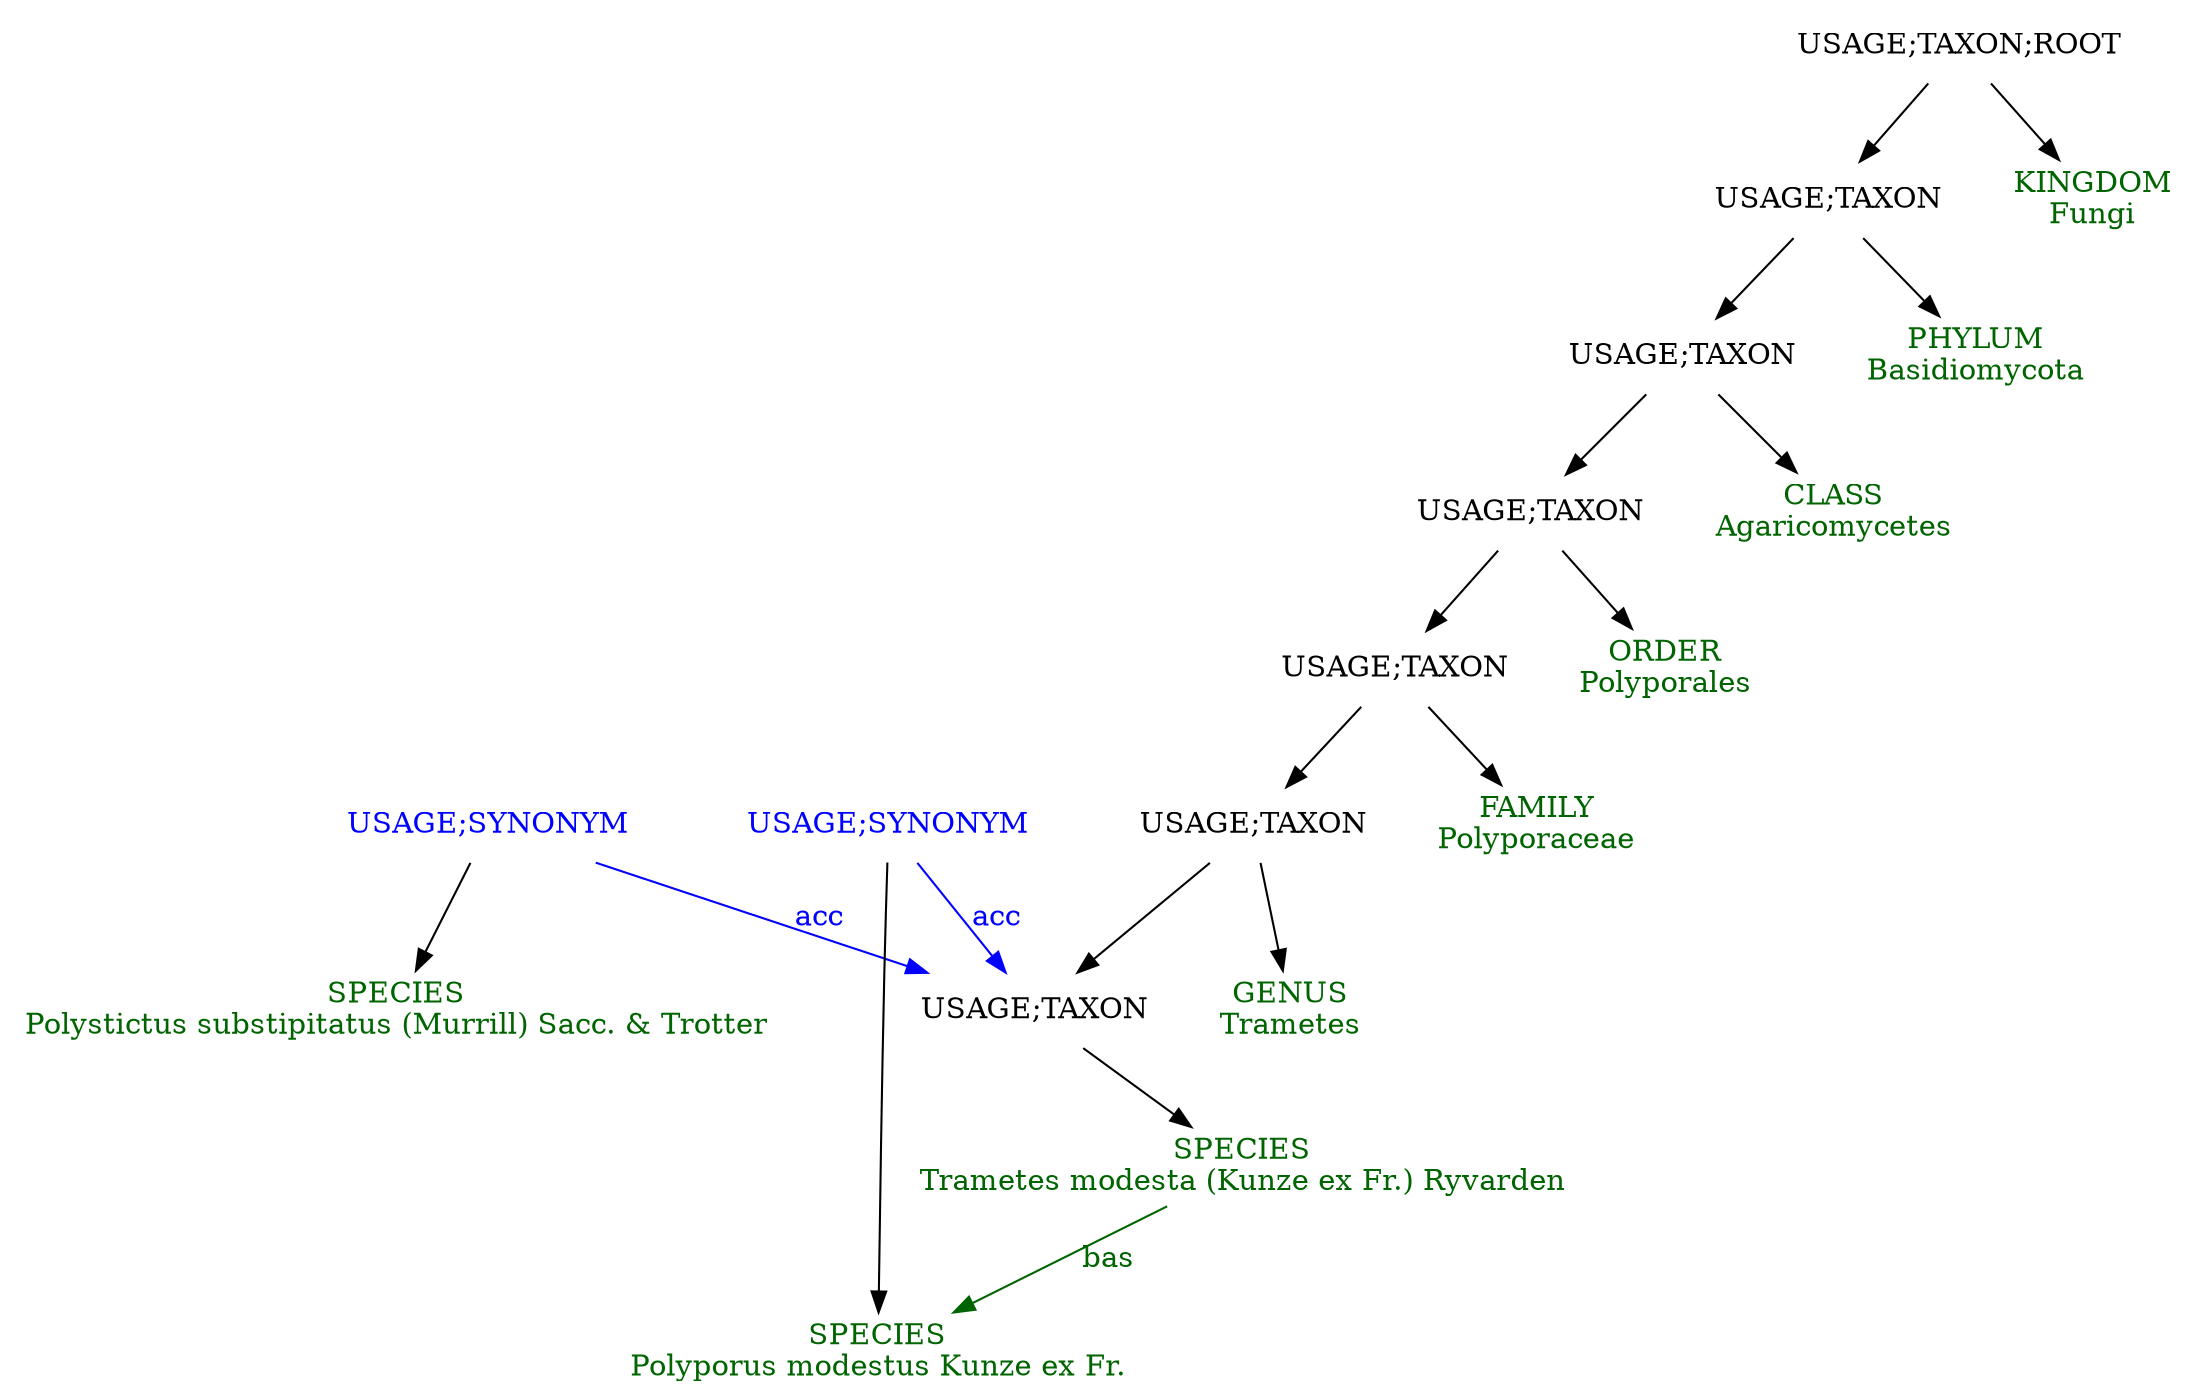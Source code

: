 digraph G {
  node [shape=plaintext]

  n0  [label="SPECIES\nTrametes modesta (Kunze ex Fr.) Ryvarden", fontcolor=darkgreen]
  n0 -> n4  [color=darkgreen, fontcolor=darkgreen, label="bas"]
  n1  [label="USAGE;TAXON"]
  n1 -> n0
  n2  [label="SPECIES\nPolystictus substipitatus (Murrill) Sacc. & Trotter", fontcolor=darkgreen]
  n3  [label="USAGE;SYNONYM", fontcolor=blue]
  n3 -> n1  [color=blue, fontcolor=blue, label="acc"]
  n3 -> n2
  n4  [label="SPECIES\nPolyporus modestus Kunze ex Fr.", fontcolor=darkgreen]
  n5  [label="USAGE;SYNONYM", fontcolor=blue]
  n5 -> n1  [color=blue, fontcolor=blue, label="acc"]
  n5 -> n4
  n6  [label="KINGDOM\nFungi", fontcolor=darkgreen]
  n7  [label="USAGE;TAXON;ROOT"]
  n7 -> n9
  n7 -> n6
  n8  [label="PHYLUM\nBasidiomycota", fontcolor=darkgreen]
  n9  [label="USAGE;TAXON"]
  n9 -> n11
  n9 -> n8
  n10  [label="CLASS\nAgaricomycetes", fontcolor=darkgreen]
  n11  [label="USAGE;TAXON"]
  n11 -> n13
  n11 -> n10
  n12  [label="ORDER\nPolyporales", fontcolor=darkgreen]
  n13  [label="USAGE;TAXON"]
  n13 -> n15
  n13 -> n12
  n14  [label="FAMILY\nPolyporaceae", fontcolor=darkgreen]
  n15  [label="USAGE;TAXON"]
  n15 -> n14
  n15 -> n17
  n16  [label="GENUS\nTrametes", fontcolor=darkgreen]
  n17  [label="USAGE;TAXON"]
  n17 -> n16
  n17 -> n1
}
